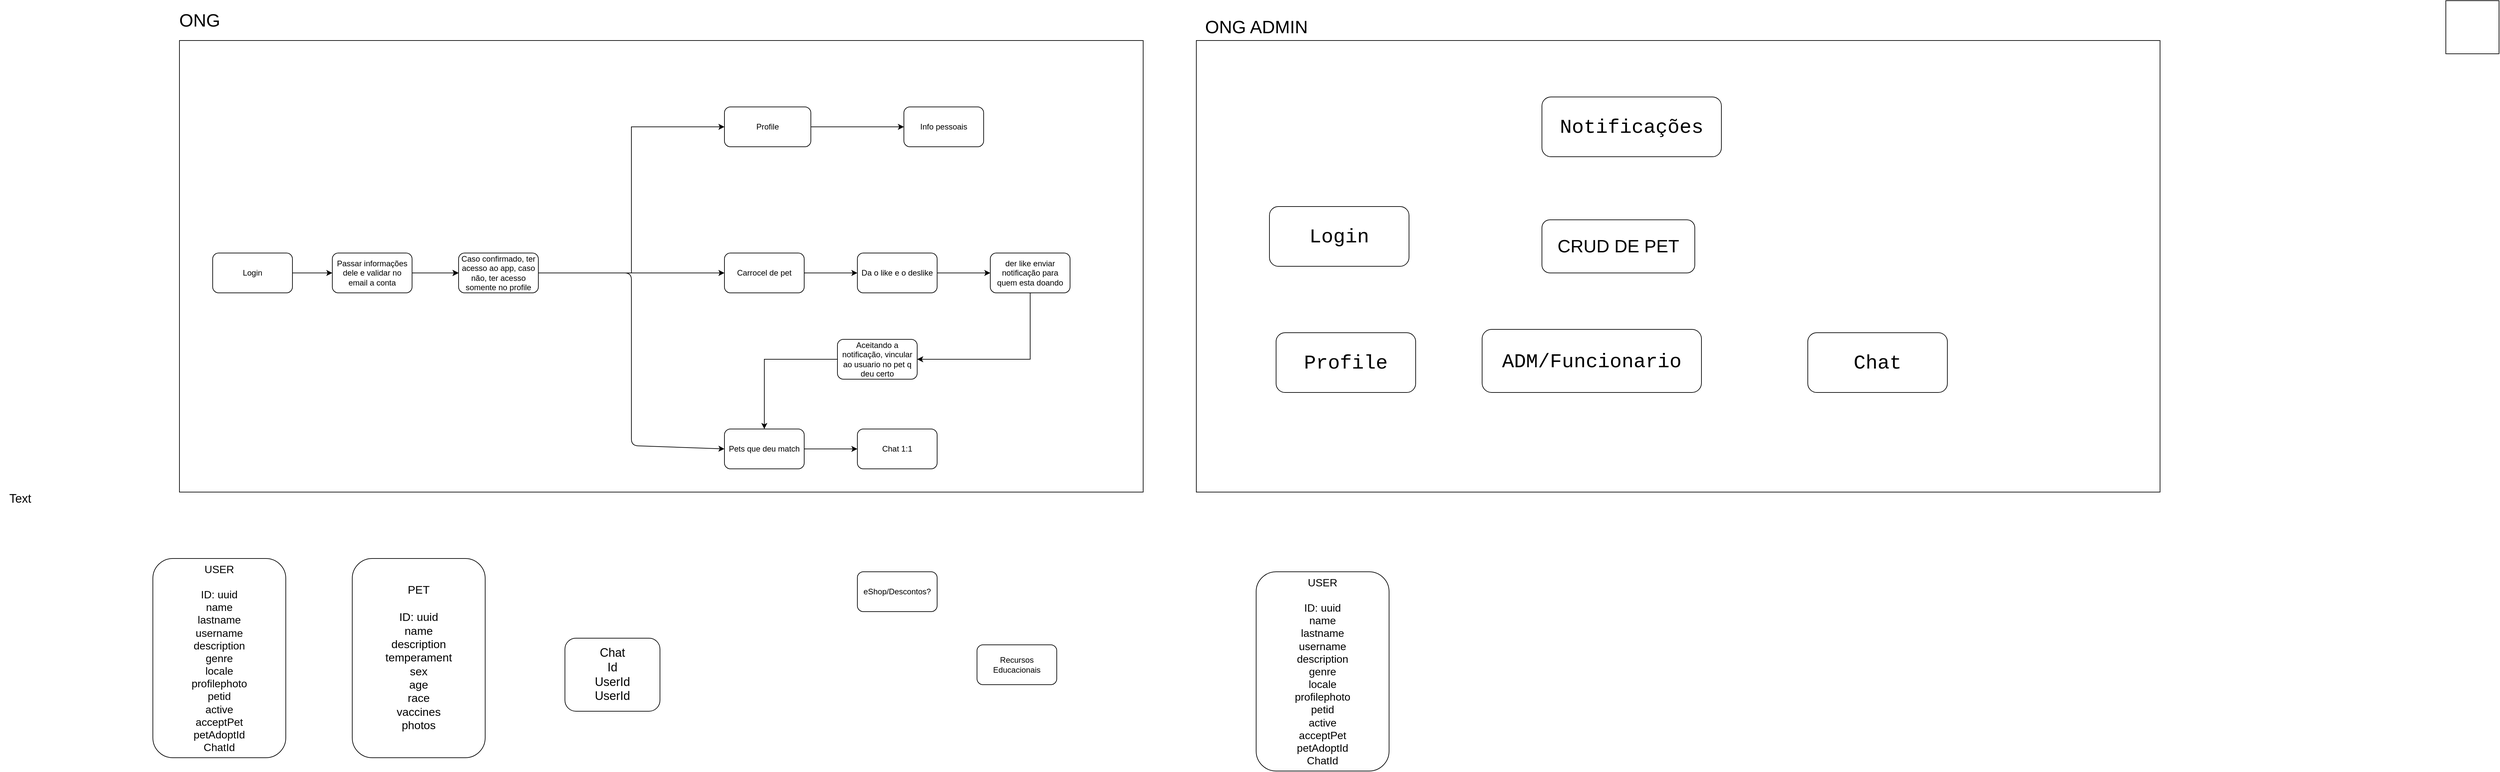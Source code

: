 <mxfile>
    <diagram id="6Fns2pfPVaXQ8b0poTO0" name="Page-1">
        <mxGraphModel dx="2668" dy="2148" grid="1" gridSize="10" guides="1" tooltips="1" connect="1" arrows="1" fold="1" page="1" pageScale="1" pageWidth="850" pageHeight="1100" math="0" shadow="0">
            <root>
                <mxCell id="0"/>
                <mxCell id="1" parent="0"/>
                <mxCell id="39" value="" style="rounded=0;whiteSpace=wrap;html=1;fontSize=18;" parent="1" vertex="1">
                    <mxGeometry x="80" y="-30" width="1450" height="680" as="geometry"/>
                </mxCell>
                <mxCell id="2" value="" style="edgeStyle=orthogonalEdgeStyle;rounded=0;orthogonalLoop=1;jettySize=auto;html=1;" parent="1" source="3" target="7" edge="1">
                    <mxGeometry relative="1" as="geometry"/>
                </mxCell>
                <mxCell id="3" value="Login" style="rounded=1;whiteSpace=wrap;html=1;" parent="1" vertex="1">
                    <mxGeometry x="130" y="290" width="120" height="60" as="geometry"/>
                </mxCell>
                <mxCell id="4" style="edgeStyle=orthogonalEdgeStyle;rounded=0;orthogonalLoop=1;jettySize=auto;html=1;" parent="1" source="25" target="14" edge="1">
                    <mxGeometry relative="1" as="geometry"/>
                </mxCell>
                <mxCell id="5" style="edgeStyle=orthogonalEdgeStyle;rounded=0;orthogonalLoop=1;jettySize=auto;html=1;entryX=0;entryY=0.5;entryDx=0;entryDy=0;" parent="1" source="25" target="12" edge="1">
                    <mxGeometry relative="1" as="geometry"/>
                </mxCell>
                <mxCell id="7" value="Passar informações dele e validar no email a conta&lt;br&gt;" style="whiteSpace=wrap;html=1;rounded=1;" parent="1" vertex="1">
                    <mxGeometry x="310" y="290" width="120" height="60" as="geometry"/>
                </mxCell>
                <mxCell id="8" value="" style="edgeStyle=orthogonalEdgeStyle;rounded=0;orthogonalLoop=1;jettySize=auto;html=1;" parent="1" source="9" target="15" edge="1">
                    <mxGeometry relative="1" as="geometry"/>
                </mxCell>
                <mxCell id="9" value="Pets que deu match" style="rounded=1;whiteSpace=wrap;html=1;" parent="1" vertex="1">
                    <mxGeometry x="900" y="555" width="120" height="60" as="geometry"/>
                </mxCell>
                <mxCell id="44" style="edgeStyle=none;html=1;entryX=0;entryY=0.5;entryDx=0;entryDy=0;fontSize=27;" parent="1" source="12" target="20" edge="1">
                    <mxGeometry relative="1" as="geometry"/>
                </mxCell>
                <mxCell id="12" value="Profile" style="rounded=1;whiteSpace=wrap;html=1;" parent="1" vertex="1">
                    <mxGeometry x="900" y="70" width="130" height="60" as="geometry"/>
                </mxCell>
                <mxCell id="13" value="" style="edgeStyle=orthogonalEdgeStyle;rounded=0;orthogonalLoop=1;jettySize=auto;html=1;" parent="1" source="14" target="17" edge="1">
                    <mxGeometry relative="1" as="geometry"/>
                </mxCell>
                <mxCell id="14" value="Carrocel de pet&lt;br&gt;" style="rounded=1;whiteSpace=wrap;html=1;" parent="1" vertex="1">
                    <mxGeometry x="900" y="290" width="120" height="60" as="geometry"/>
                </mxCell>
                <mxCell id="15" value="Chat 1:1" style="whiteSpace=wrap;html=1;rounded=1;" parent="1" vertex="1">
                    <mxGeometry x="1100" y="555" width="120" height="60" as="geometry"/>
                </mxCell>
                <mxCell id="16" value="" style="edgeStyle=orthogonalEdgeStyle;rounded=0;orthogonalLoop=1;jettySize=auto;html=1;" parent="1" source="17" target="19" edge="1">
                    <mxGeometry relative="1" as="geometry"/>
                </mxCell>
                <mxCell id="17" value="Da o like e o deslike" style="whiteSpace=wrap;html=1;rounded=1;" parent="1" vertex="1">
                    <mxGeometry x="1100" y="290" width="120" height="60" as="geometry"/>
                </mxCell>
                <mxCell id="18" style="edgeStyle=orthogonalEdgeStyle;rounded=0;orthogonalLoop=1;jettySize=auto;html=1;entryX=1;entryY=0.5;entryDx=0;entryDy=0;" parent="1" source="19" target="27" edge="1">
                    <mxGeometry relative="1" as="geometry">
                        <mxPoint x="1200" y="440" as="targetPoint"/>
                        <Array as="points">
                            <mxPoint x="1360" y="450"/>
                        </Array>
                    </mxGeometry>
                </mxCell>
                <mxCell id="19" value="der like enviar notificação para quem esta doando" style="whiteSpace=wrap;html=1;rounded=1;" parent="1" vertex="1">
                    <mxGeometry x="1300" y="290" width="120" height="60" as="geometry"/>
                </mxCell>
                <mxCell id="20" value="Info pessoais" style="whiteSpace=wrap;html=1;rounded=1;" parent="1" vertex="1">
                    <mxGeometry x="1170" y="70" width="120" height="60" as="geometry"/>
                </mxCell>
                <mxCell id="22" value="" style="edgeStyle=orthogonalEdgeStyle;rounded=0;orthogonalLoop=1;jettySize=auto;html=1;entryX=0;entryY=0.5;entryDx=0;entryDy=0;" parent="1" source="7" target="25" edge="1">
                    <mxGeometry relative="1" as="geometry">
                        <mxPoint x="430" y="320" as="sourcePoint"/>
                        <mxPoint x="710" y="450" as="targetPoint"/>
                    </mxGeometry>
                </mxCell>
                <mxCell id="23" value="" style="edgeStyle=orthogonalEdgeStyle;rounded=0;orthogonalLoop=1;jettySize=auto;html=1;entryX=0;entryY=0.5;entryDx=0;entryDy=0;" parent="1" source="7" target="25" edge="1">
                    <mxGeometry relative="1" as="geometry">
                        <mxPoint x="430" y="320" as="sourcePoint"/>
                        <mxPoint x="710" y="180" as="targetPoint"/>
                    </mxGeometry>
                </mxCell>
                <mxCell id="24" value="" style="edgeStyle=orthogonalEdgeStyle;rounded=0;orthogonalLoop=1;jettySize=auto;html=1;" parent="1" source="7" target="25" edge="1">
                    <mxGeometry relative="1" as="geometry">
                        <mxPoint x="430" y="320" as="sourcePoint"/>
                        <mxPoint x="710" y="320" as="targetPoint"/>
                    </mxGeometry>
                </mxCell>
                <mxCell id="38" style="edgeStyle=none;html=1;entryX=0;entryY=0.5;entryDx=0;entryDy=0;fontSize=18;" parent="1" source="25" target="9" edge="1">
                    <mxGeometry relative="1" as="geometry">
                        <Array as="points">
                            <mxPoint x="760" y="320"/>
                            <mxPoint x="760" y="580"/>
                        </Array>
                    </mxGeometry>
                </mxCell>
                <mxCell id="25" value="Caso confirmado, ter acesso ao app, caso não, ter acesso somente no profile" style="rounded=1;whiteSpace=wrap;html=1;" parent="1" vertex="1">
                    <mxGeometry x="500" y="290" width="120" height="60" as="geometry"/>
                </mxCell>
                <mxCell id="26" style="edgeStyle=orthogonalEdgeStyle;rounded=0;orthogonalLoop=1;jettySize=auto;html=1;entryX=0.5;entryY=0;entryDx=0;entryDy=0;" parent="1" source="27" target="9" edge="1">
                    <mxGeometry relative="1" as="geometry"/>
                </mxCell>
                <mxCell id="27" value="Aceitando a notificação, vincular ao usuario no pet q deu certo" style="rounded=1;whiteSpace=wrap;html=1;" parent="1" vertex="1">
                    <mxGeometry x="1070" y="420" width="120" height="60" as="geometry"/>
                </mxCell>
                <mxCell id="28" value="&lt;font style=&quot;font-size: 16px;&quot;&gt;USER&lt;br&gt;&lt;br&gt;ID: uuid&lt;br&gt;name&lt;br&gt;lastname&lt;br&gt;username&lt;br&gt;description&lt;br&gt;genre&lt;br&gt;locale&lt;br&gt;profilephoto&lt;br&gt;petid&lt;br&gt;active&lt;br&gt;acceptPet&lt;br&gt;petAdoptId&lt;br&gt;ChatId&lt;/font&gt;" style="rounded=1;whiteSpace=wrap;html=1;" parent="1" vertex="1">
                    <mxGeometry x="40" y="750" width="200" height="300" as="geometry"/>
                </mxCell>
                <mxCell id="29" value="&lt;font style=&quot;font-size: 17px;&quot;&gt;PET&lt;br&gt;&lt;br&gt;ID: uuid&lt;br&gt;name&lt;br&gt;description&lt;br&gt;temperament&lt;br&gt;sex&lt;br&gt;age&lt;br&gt;race&lt;br&gt;vaccines&lt;br&gt;photos&lt;br&gt;&lt;/font&gt;" style="rounded=1;whiteSpace=wrap;html=1;" parent="1" vertex="1">
                    <mxGeometry x="340" y="750" width="200" height="300" as="geometry"/>
                </mxCell>
                <mxCell id="30" value="&lt;font style=&quot;font-size: 18px;&quot;&gt;Chat&lt;br&gt;Id&lt;br&gt;UserId&lt;br&gt;UserId&lt;/font&gt;" style="rounded=1;whiteSpace=wrap;html=1;" parent="1" vertex="1">
                    <mxGeometry x="660" y="870" width="143" height="110" as="geometry"/>
                </mxCell>
                <mxCell id="32" value="Recursos Educacionais" style="whiteSpace=wrap;html=1;rounded=1;" parent="1" vertex="1">
                    <mxGeometry x="1280" y="880" width="120" height="60" as="geometry"/>
                </mxCell>
                <mxCell id="33" value="eShop/Descontos?" style="rounded=1;whiteSpace=wrap;html=1;" parent="1" vertex="1">
                    <mxGeometry x="1100" y="770" width="120" height="60" as="geometry"/>
                </mxCell>
                <mxCell id="34" value="Text" style="text;html=1;align=center;verticalAlign=middle;resizable=0;points=[];autosize=1;strokeColor=none;fillColor=none;fontSize=18;" parent="1" vertex="1">
                    <mxGeometry x="-190" y="640" width="60" height="40" as="geometry"/>
                </mxCell>
                <mxCell id="35" value="&lt;font style=&quot;font-size: 16px;&quot;&gt;USER&lt;br&gt;&lt;br&gt;ID: uuid&lt;br&gt;name&lt;br&gt;lastname&lt;br&gt;username&lt;br&gt;description&lt;br&gt;genre&lt;br&gt;locale&lt;br&gt;profilephoto&lt;br&gt;petid&lt;br&gt;active&lt;br&gt;acceptPet&lt;br&gt;petAdoptId&lt;br&gt;ChatId&lt;/font&gt;" style="rounded=1;whiteSpace=wrap;html=1;" parent="1" vertex="1">
                    <mxGeometry x="1700" y="770" width="200" height="300" as="geometry"/>
                </mxCell>
                <mxCell id="40" value="" style="whiteSpace=wrap;html=1;aspect=fixed;" parent="1" vertex="1">
                    <mxGeometry x="3490" y="-90" width="80" height="80" as="geometry"/>
                </mxCell>
                <mxCell id="41" value="&lt;font style=&quot;font-size: 27px;&quot;&gt;ONG&lt;/font&gt;" style="text;html=1;align=center;verticalAlign=middle;resizable=0;points=[];autosize=1;strokeColor=none;fillColor=none;" parent="1" vertex="1">
                    <mxGeometry x="70" y="-85" width="80" height="50" as="geometry"/>
                </mxCell>
                <mxCell id="42" value="" style="rounded=0;whiteSpace=wrap;html=1;fontSize=18;" parent="1" vertex="1">
                    <mxGeometry x="1610" y="-30" width="1450" height="680" as="geometry"/>
                </mxCell>
                <mxCell id="43" value="ONG ADMIN" style="text;html=1;align=center;verticalAlign=middle;resizable=0;points=[];autosize=1;strokeColor=none;fillColor=none;fontSize=27;" parent="1" vertex="1">
                    <mxGeometry x="1610" y="-75" width="180" height="50" as="geometry"/>
                </mxCell>
                <mxCell id="45" value="CRUD&amp;nbsp;DE PET" style="rounded=1;whiteSpace=wrap;html=1;fontSize=27;" parent="1" vertex="1">
                    <mxGeometry x="2130" y="240" width="230" height="80" as="geometry"/>
                </mxCell>
                <mxCell id="46" value="&lt;font style=&quot;font-size: 30px;&quot; face=&quot;Courier New&quot;&gt;Login&lt;/font&gt;" style="rounded=1;whiteSpace=wrap;html=1;" vertex="1" parent="1">
                    <mxGeometry x="1720" y="220" width="210" height="90" as="geometry"/>
                </mxCell>
                <mxCell id="47" value="&lt;font style=&quot;font-size: 30px;&quot; face=&quot;Courier New&quot;&gt;Notificações&lt;/font&gt;" style="rounded=1;whiteSpace=wrap;html=1;" vertex="1" parent="1">
                    <mxGeometry x="2130" y="55" width="270" height="90" as="geometry"/>
                </mxCell>
                <mxCell id="48" value="&lt;font style=&quot;font-size: 30px;&quot; face=&quot;Courier New&quot;&gt;Profile&lt;/font&gt;" style="rounded=1;whiteSpace=wrap;html=1;" vertex="1" parent="1">
                    <mxGeometry x="1730" y="410" width="210" height="90" as="geometry"/>
                </mxCell>
                <mxCell id="49" value="&lt;font face=&quot;Courier New&quot;&gt;&lt;span style=&quot;font-size: 30px;&quot;&gt;ADM/Funcionario&lt;/span&gt;&lt;/font&gt;" style="rounded=1;whiteSpace=wrap;html=1;" vertex="1" parent="1">
                    <mxGeometry x="2040" y="405" width="330" height="95" as="geometry"/>
                </mxCell>
                <mxCell id="50" value="&lt;font style=&quot;font-size: 30px;&quot; face=&quot;Courier New&quot;&gt;Chat&lt;/font&gt;" style="rounded=1;whiteSpace=wrap;html=1;" vertex="1" parent="1">
                    <mxGeometry x="2530" y="410" width="210" height="90" as="geometry"/>
                </mxCell>
            </root>
        </mxGraphModel>
    </diagram>
</mxfile>